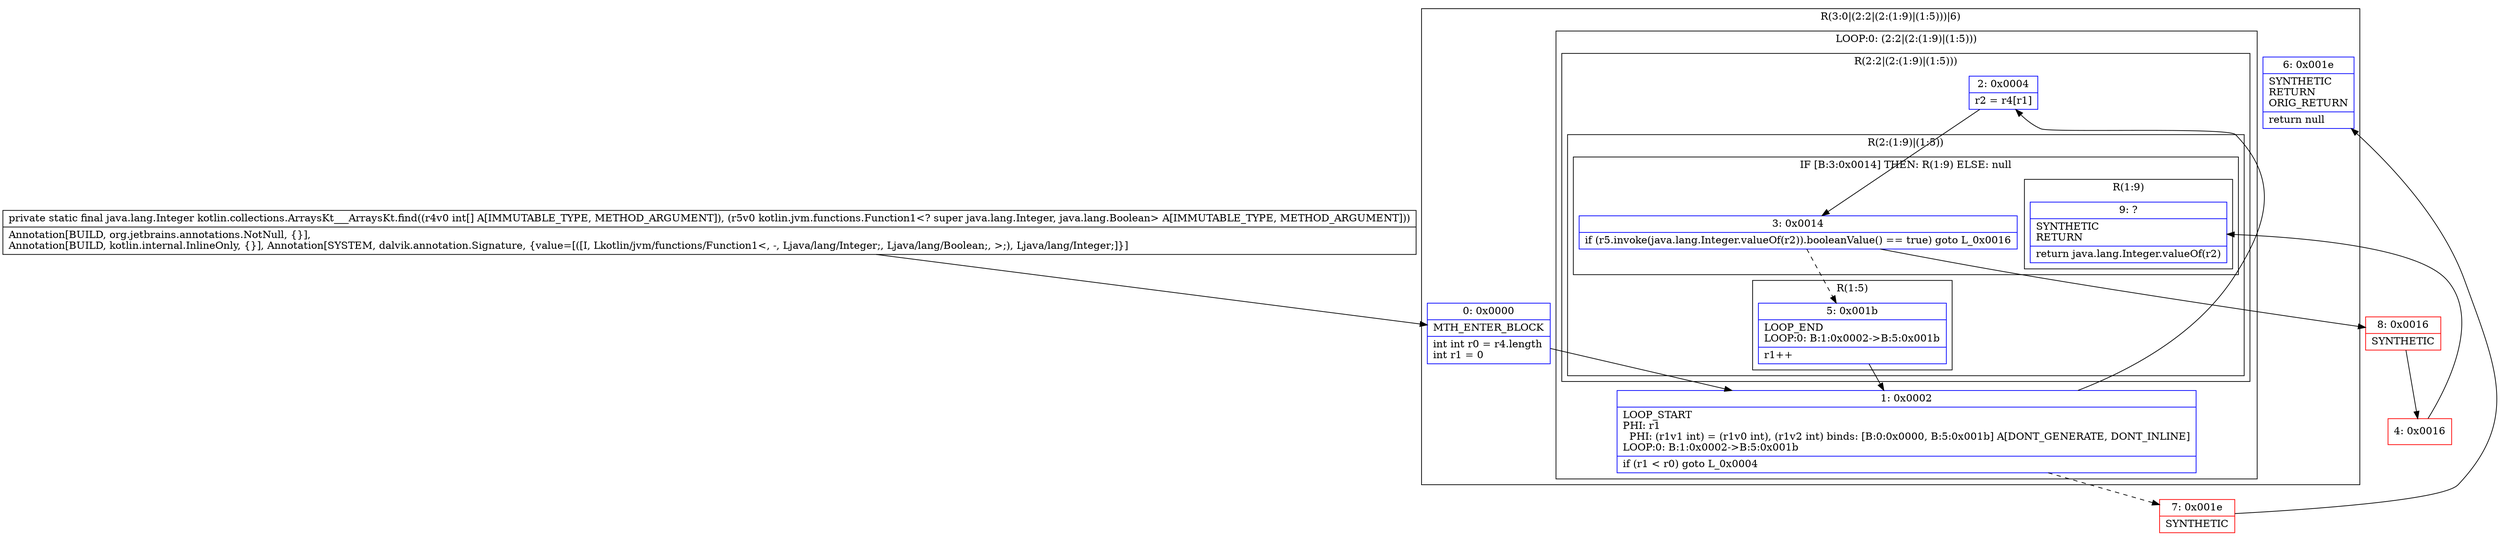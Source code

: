 digraph "CFG forkotlin.collections.ArraysKt___ArraysKt.find([ILkotlin\/jvm\/functions\/Function1;)Ljava\/lang\/Integer;" {
subgraph cluster_Region_970340979 {
label = "R(3:0|(2:2|(2:(1:9)|(1:5)))|6)";
node [shape=record,color=blue];
Node_0 [shape=record,label="{0\:\ 0x0000|MTH_ENTER_BLOCK\l|int int r0 = r4.length\lint r1 = 0\l}"];
subgraph cluster_LoopRegion_1091968802 {
label = "LOOP:0: (2:2|(2:(1:9)|(1:5)))";
node [shape=record,color=blue];
Node_1 [shape=record,label="{1\:\ 0x0002|LOOP_START\lPHI: r1 \l  PHI: (r1v1 int) = (r1v0 int), (r1v2 int) binds: [B:0:0x0000, B:5:0x001b] A[DONT_GENERATE, DONT_INLINE]\lLOOP:0: B:1:0x0002\-\>B:5:0x001b\l|if (r1 \< r0) goto L_0x0004\l}"];
subgraph cluster_Region_680646860 {
label = "R(2:2|(2:(1:9)|(1:5)))";
node [shape=record,color=blue];
Node_2 [shape=record,label="{2\:\ 0x0004|r2 = r4[r1]\l}"];
subgraph cluster_Region_19839576 {
label = "R(2:(1:9)|(1:5))";
node [shape=record,color=blue];
subgraph cluster_IfRegion_1830198857 {
label = "IF [B:3:0x0014] THEN: R(1:9) ELSE: null";
node [shape=record,color=blue];
Node_3 [shape=record,label="{3\:\ 0x0014|if (r5.invoke(java.lang.Integer.valueOf(r2)).booleanValue() == true) goto L_0x0016\l}"];
subgraph cluster_Region_366200870 {
label = "R(1:9)";
node [shape=record,color=blue];
Node_9 [shape=record,label="{9\:\ ?|SYNTHETIC\lRETURN\l|return java.lang.Integer.valueOf(r2)\l}"];
}
}
subgraph cluster_Region_556836262 {
label = "R(1:5)";
node [shape=record,color=blue];
Node_5 [shape=record,label="{5\:\ 0x001b|LOOP_END\lLOOP:0: B:1:0x0002\-\>B:5:0x001b\l|r1++\l}"];
}
}
}
}
Node_6 [shape=record,label="{6\:\ 0x001e|SYNTHETIC\lRETURN\lORIG_RETURN\l|return null\l}"];
}
Node_4 [shape=record,color=red,label="{4\:\ 0x0016}"];
Node_7 [shape=record,color=red,label="{7\:\ 0x001e|SYNTHETIC\l}"];
Node_8 [shape=record,color=red,label="{8\:\ 0x0016|SYNTHETIC\l}"];
MethodNode[shape=record,label="{private static final java.lang.Integer kotlin.collections.ArraysKt___ArraysKt.find((r4v0 int[] A[IMMUTABLE_TYPE, METHOD_ARGUMENT]), (r5v0 kotlin.jvm.functions.Function1\<? super java.lang.Integer, java.lang.Boolean\> A[IMMUTABLE_TYPE, METHOD_ARGUMENT]))  | Annotation[BUILD, org.jetbrains.annotations.NotNull, \{\}], \lAnnotation[BUILD, kotlin.internal.InlineOnly, \{\}], Annotation[SYSTEM, dalvik.annotation.Signature, \{value=[([I, Lkotlin\/jvm\/functions\/Function1\<, \-, Ljava\/lang\/Integer;, Ljava\/lang\/Boolean;, \>;), Ljava\/lang\/Integer;]\}]\l}"];
MethodNode -> Node_0;
Node_0 -> Node_1;
Node_1 -> Node_2;
Node_1 -> Node_7[style=dashed];
Node_2 -> Node_3;
Node_3 -> Node_5[style=dashed];
Node_3 -> Node_8;
Node_5 -> Node_1;
Node_4 -> Node_9;
Node_7 -> Node_6;
Node_8 -> Node_4;
}

